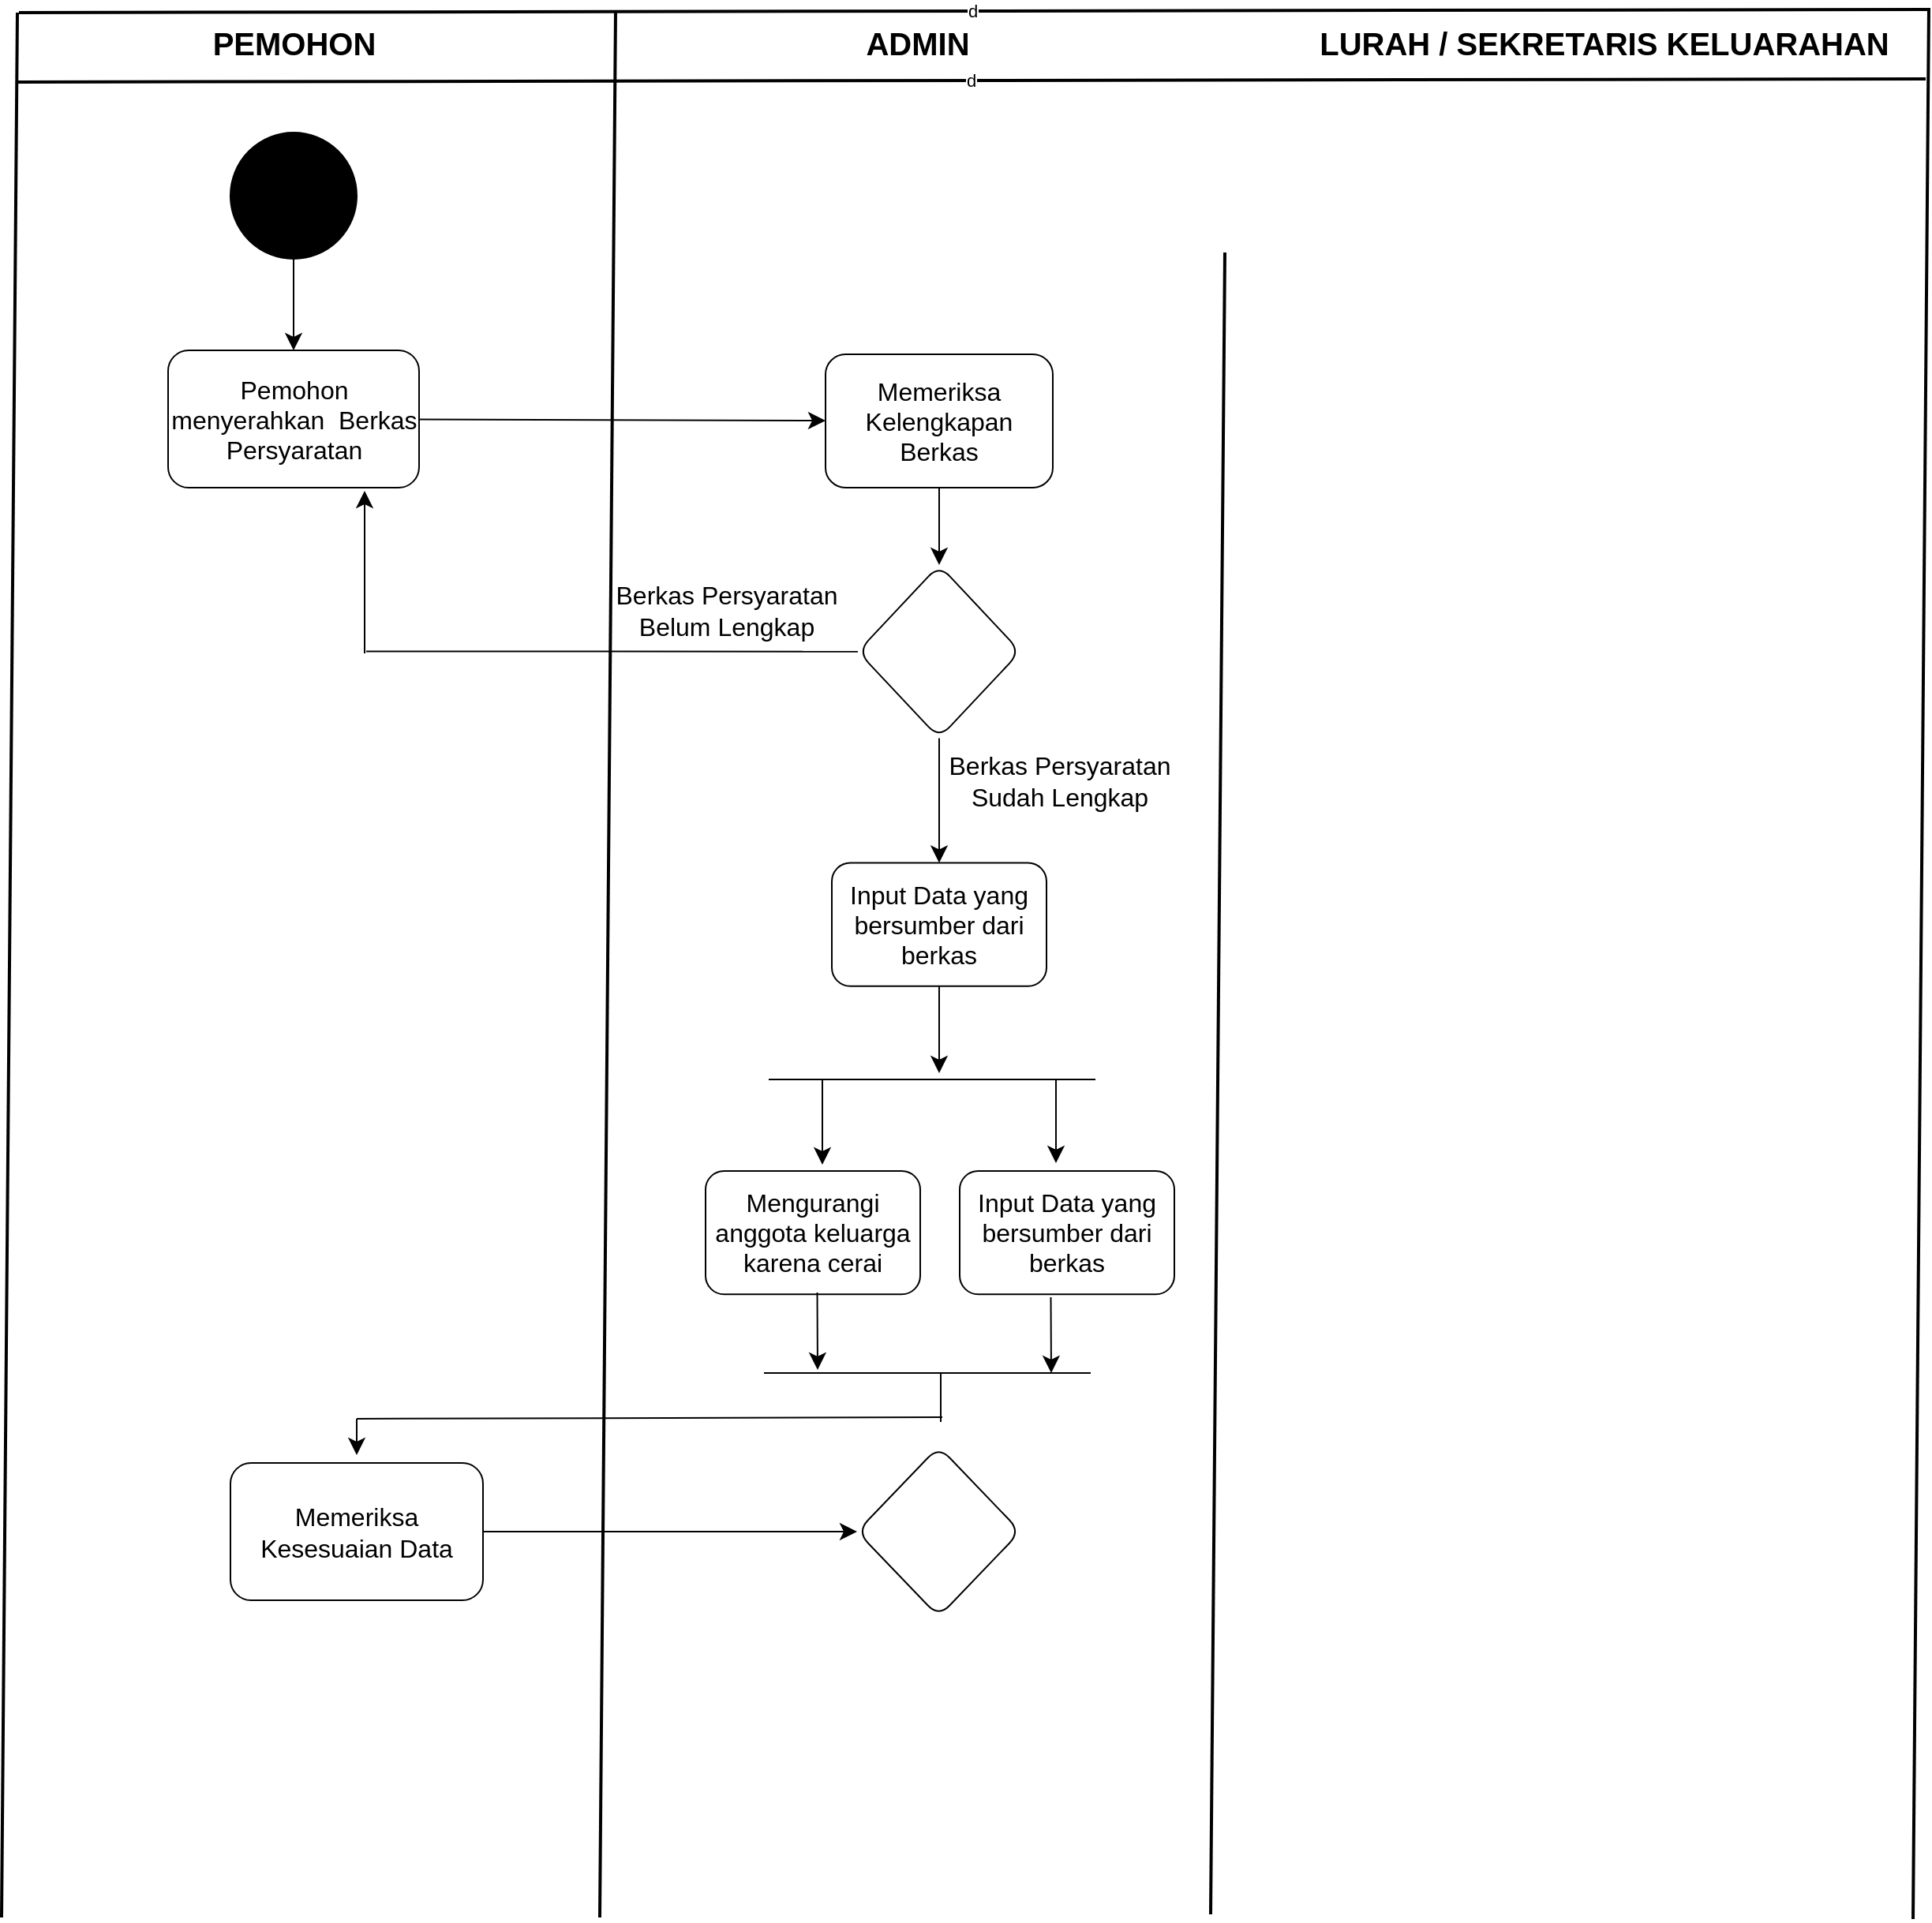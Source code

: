 <mxfile version="22.1.11" type="github">
  <diagram name="Page-1" id="O3sQxSkAA--FD9c4pEWH">
    <mxGraphModel dx="2309" dy="1020" grid="0" gridSize="10" guides="1" tooltips="1" connect="1" arrows="1" fold="1" page="0" pageScale="1" pageWidth="850" pageHeight="1100" math="0" shadow="0">
      <root>
        <mxCell id="0" />
        <mxCell id="1" parent="0" />
        <mxCell id="fYbkMAJPIWZWRn2vRfrh-7" value="d" style="endArrow=none;html=1;rounded=0;strokeColor=default;strokeWidth=2;" parent="1" edge="1">
          <mxGeometry width="50" height="50" relative="1" as="geometry">
            <mxPoint x="-102" y="77" as="sourcePoint" />
            <mxPoint x="1107" y="75" as="targetPoint" />
          </mxGeometry>
        </mxCell>
        <mxCell id="n6qhDeaBuxVyRwL_v2bB-1" value="PEMOHON" style="text;html=1;align=center;verticalAlign=middle;resizable=0;points=[];autosize=1;strokeColor=none;fillColor=none;fontSize=20;strokeWidth=2;fontStyle=1" vertex="1" parent="1">
          <mxGeometry x="11" y="78" width="121" height="36" as="geometry" />
        </mxCell>
        <mxCell id="n6qhDeaBuxVyRwL_v2bB-2" value="ADMIN" style="text;html=1;align=center;verticalAlign=middle;resizable=0;points=[];autosize=1;fontSize=20;strokeWidth=2;fontStyle=1" vertex="1" parent="1">
          <mxGeometry x="425" y="78" width="84" height="36" as="geometry" />
        </mxCell>
        <mxCell id="n6qhDeaBuxVyRwL_v2bB-3" value="LURAH / SEKRETARIS KELUARAHAN" style="text;html=1;align=center;verticalAlign=middle;resizable=0;points=[];autosize=1;strokeColor=none;fillColor=none;fontSize=20;strokeWidth=2;fontStyle=1" vertex="1" parent="1">
          <mxGeometry x="712" y="78" width="379" height="36" as="geometry" />
        </mxCell>
        <mxCell id="n6qhDeaBuxVyRwL_v2bB-4" value="d" style="endArrow=none;html=1;rounded=0;strokeColor=default;strokeWidth=2;" edge="1" parent="1">
          <mxGeometry width="50" height="50" relative="1" as="geometry">
            <mxPoint x="-103" y="121" as="sourcePoint" />
            <mxPoint x="1106" y="119" as="targetPoint" />
          </mxGeometry>
        </mxCell>
        <mxCell id="n6qhDeaBuxVyRwL_v2bB-5" value="" style="endArrow=none;html=1;rounded=0;fontSize=12;startSize=8;endSize=8;curved=1;strokeWidth=2;" edge="1" parent="1">
          <mxGeometry width="50" height="50" relative="1" as="geometry">
            <mxPoint x="-113" y="1284" as="sourcePoint" />
            <mxPoint x="-103" y="77" as="targetPoint" />
          </mxGeometry>
        </mxCell>
        <mxCell id="n6qhDeaBuxVyRwL_v2bB-6" value="" style="endArrow=none;html=1;rounded=0;fontSize=12;startSize=8;endSize=8;curved=1;strokeWidth=2;" edge="1" parent="1">
          <mxGeometry width="50" height="50" relative="1" as="geometry">
            <mxPoint x="1098" y="1285" as="sourcePoint" />
            <mxPoint x="1108" y="74" as="targetPoint" />
          </mxGeometry>
        </mxCell>
        <mxCell id="n6qhDeaBuxVyRwL_v2bB-7" value="" style="endArrow=none;html=1;rounded=0;fontSize=12;startSize=8;endSize=8;curved=1;strokeWidth=2;" edge="1" parent="1">
          <mxGeometry width="50" height="50" relative="1" as="geometry">
            <mxPoint x="266" y="1284" as="sourcePoint" />
            <mxPoint x="276" y="76" as="targetPoint" />
          </mxGeometry>
        </mxCell>
        <mxCell id="n6qhDeaBuxVyRwL_v2bB-8" value="" style="endArrow=none;html=1;rounded=0;fontSize=12;startSize=8;endSize=8;curved=1;strokeWidth=2;" edge="1" parent="1">
          <mxGeometry width="50" height="50" relative="1" as="geometry">
            <mxPoint x="653" y="1282" as="sourcePoint" />
            <mxPoint x="662" y="229" as="targetPoint" />
          </mxGeometry>
        </mxCell>
        <mxCell id="n6qhDeaBuxVyRwL_v2bB-12" style="edgeStyle=none;curved=1;rounded=0;orthogonalLoop=1;jettySize=auto;html=1;entryX=0.5;entryY=0;entryDx=0;entryDy=0;fontSize=12;startSize=8;endSize=8;" edge="1" parent="1" source="n6qhDeaBuxVyRwL_v2bB-9" target="n6qhDeaBuxVyRwL_v2bB-11">
          <mxGeometry relative="1" as="geometry" />
        </mxCell>
        <mxCell id="n6qhDeaBuxVyRwL_v2bB-9" value="" style="ellipse;whiteSpace=wrap;html=1;aspect=fixed;fontSize=16;fillColor=#000000;" vertex="1" parent="1">
          <mxGeometry x="32" y="153" width="80" height="80" as="geometry" />
        </mxCell>
        <mxCell id="n6qhDeaBuxVyRwL_v2bB-15" value="" style="edgeStyle=none;curved=1;rounded=0;orthogonalLoop=1;jettySize=auto;html=1;fontSize=12;startSize=8;endSize=8;" edge="1" parent="1" source="n6qhDeaBuxVyRwL_v2bB-11" target="n6qhDeaBuxVyRwL_v2bB-14">
          <mxGeometry relative="1" as="geometry" />
        </mxCell>
        <mxCell id="n6qhDeaBuxVyRwL_v2bB-11" value="Pemohon menyerahkan&amp;nbsp; Berkas Persyaratan" style="rounded=1;whiteSpace=wrap;html=1;fontSize=16;" vertex="1" parent="1">
          <mxGeometry x="-7.5" y="291" width="159" height="87" as="geometry" />
        </mxCell>
        <mxCell id="n6qhDeaBuxVyRwL_v2bB-20" value="" style="edgeStyle=none;curved=1;rounded=0;orthogonalLoop=1;jettySize=auto;html=1;fontSize=12;startSize=8;endSize=8;" edge="1" parent="1" source="n6qhDeaBuxVyRwL_v2bB-14" target="n6qhDeaBuxVyRwL_v2bB-19">
          <mxGeometry relative="1" as="geometry" />
        </mxCell>
        <mxCell id="n6qhDeaBuxVyRwL_v2bB-14" value="Memeriksa Kelengkapan Berkas" style="whiteSpace=wrap;html=1;fontSize=16;rounded=1;" vertex="1" parent="1">
          <mxGeometry x="409" y="293.5" width="144" height="84.5" as="geometry" />
        </mxCell>
        <mxCell id="n6qhDeaBuxVyRwL_v2bB-29" value="" style="edgeStyle=none;curved=1;rounded=0;orthogonalLoop=1;jettySize=auto;html=1;fontSize=12;startSize=8;endSize=8;" edge="1" parent="1" source="n6qhDeaBuxVyRwL_v2bB-19" target="n6qhDeaBuxVyRwL_v2bB-28">
          <mxGeometry relative="1" as="geometry" />
        </mxCell>
        <mxCell id="n6qhDeaBuxVyRwL_v2bB-19" value="" style="rhombus;whiteSpace=wrap;html=1;fontSize=16;rounded=1;" vertex="1" parent="1">
          <mxGeometry x="429.5" y="427" width="103" height="109.75" as="geometry" />
        </mxCell>
        <mxCell id="n6qhDeaBuxVyRwL_v2bB-23" value="" style="endArrow=none;html=1;rounded=0;fontSize=12;startSize=8;endSize=8;curved=1;entryX=0;entryY=0.5;entryDx=0;entryDy=0;" edge="1" parent="1" target="n6qhDeaBuxVyRwL_v2bB-19">
          <mxGeometry width="50" height="50" relative="1" as="geometry">
            <mxPoint x="118" y="481.75" as="sourcePoint" />
            <mxPoint x="430" y="481.75" as="targetPoint" />
          </mxGeometry>
        </mxCell>
        <mxCell id="n6qhDeaBuxVyRwL_v2bB-25" value="" style="endArrow=classic;html=1;rounded=0;fontSize=12;startSize=8;endSize=8;curved=1;entryX=0.612;entryY=1.023;entryDx=0;entryDy=0;entryPerimeter=0;" edge="1" parent="1">
          <mxGeometry width="50" height="50" relative="1" as="geometry">
            <mxPoint x="117" y="483" as="sourcePoint" />
            <mxPoint x="116.998" y="380.001" as="targetPoint" />
          </mxGeometry>
        </mxCell>
        <mxCell id="n6qhDeaBuxVyRwL_v2bB-26" value="&lt;div&gt;Berkas Persyaratan&lt;/div&gt;&lt;div&gt;Belum Lengkap&lt;br&gt;&lt;/div&gt;" style="text;html=1;align=center;verticalAlign=middle;resizable=0;points=[];autosize=1;strokeColor=none;fillColor=none;fontSize=16;" vertex="1" parent="1">
          <mxGeometry x="266" y="431" width="159" height="50" as="geometry" />
        </mxCell>
        <mxCell id="n6qhDeaBuxVyRwL_v2bB-33" style="edgeStyle=none;curved=1;rounded=0;orthogonalLoop=1;jettySize=auto;html=1;fontSize=12;startSize=8;endSize=8;" edge="1" parent="1" source="n6qhDeaBuxVyRwL_v2bB-28">
          <mxGeometry relative="1" as="geometry">
            <mxPoint x="481" y="749" as="targetPoint" />
          </mxGeometry>
        </mxCell>
        <mxCell id="n6qhDeaBuxVyRwL_v2bB-28" value="Input Data yang bersumber dari berkas " style="whiteSpace=wrap;html=1;fontSize=16;rounded=1;" vertex="1" parent="1">
          <mxGeometry x="413" y="615.75" width="136" height="78.13" as="geometry" />
        </mxCell>
        <mxCell id="n6qhDeaBuxVyRwL_v2bB-30" value="&lt;div&gt;Berkas Persyaratan&lt;/div&gt;&lt;div&gt;Sudah Lengkap&lt;br&gt;&lt;/div&gt;" style="text;html=1;align=center;verticalAlign=middle;resizable=0;points=[];autosize=1;strokeColor=none;fillColor=none;fontSize=16;" vertex="1" parent="1">
          <mxGeometry x="477" y="539" width="159" height="50" as="geometry" />
        </mxCell>
        <mxCell id="n6qhDeaBuxVyRwL_v2bB-32" value="" style="endArrow=none;html=1;rounded=0;fontSize=12;startSize=8;endSize=8;curved=1;" edge="1" parent="1">
          <mxGeometry width="50" height="50" relative="1" as="geometry">
            <mxPoint x="373" y="753" as="sourcePoint" />
            <mxPoint x="580" y="753" as="targetPoint" />
          </mxGeometry>
        </mxCell>
        <mxCell id="n6qhDeaBuxVyRwL_v2bB-34" value="" style="endArrow=classic;html=1;rounded=0;fontSize=12;startSize=8;endSize=8;curved=1;" edge="1" parent="1">
          <mxGeometry width="50" height="50" relative="1" as="geometry">
            <mxPoint x="407" y="753" as="sourcePoint" />
            <mxPoint x="407" y="807" as="targetPoint" />
          </mxGeometry>
        </mxCell>
        <mxCell id="n6qhDeaBuxVyRwL_v2bB-35" value="" style="endArrow=classic;html=1;rounded=0;fontSize=12;startSize=8;endSize=8;curved=1;" edge="1" parent="1">
          <mxGeometry width="50" height="50" relative="1" as="geometry">
            <mxPoint x="555" y="753" as="sourcePoint" />
            <mxPoint x="555" y="806" as="targetPoint" />
          </mxGeometry>
        </mxCell>
        <mxCell id="n6qhDeaBuxVyRwL_v2bB-36" value="Mengurangi anggota keluarga karena cerai" style="whiteSpace=wrap;html=1;fontSize=16;rounded=1;" vertex="1" parent="1">
          <mxGeometry x="333" y="811" width="136" height="78.13" as="geometry" />
        </mxCell>
        <mxCell id="n6qhDeaBuxVyRwL_v2bB-37" value="Input Data yang bersumber dari berkas " style="whiteSpace=wrap;html=1;fontSize=16;rounded=1;" vertex="1" parent="1">
          <mxGeometry x="494" y="811" width="136" height="78.13" as="geometry" />
        </mxCell>
        <mxCell id="n6qhDeaBuxVyRwL_v2bB-38" value="" style="endArrow=none;html=1;rounded=0;fontSize=12;startSize=8;endSize=8;curved=1;" edge="1" parent="1">
          <mxGeometry width="50" height="50" relative="1" as="geometry">
            <mxPoint x="370" y="939" as="sourcePoint" />
            <mxPoint x="577" y="939" as="targetPoint" />
          </mxGeometry>
        </mxCell>
        <mxCell id="n6qhDeaBuxVyRwL_v2bB-40" value="" style="endArrow=classic;html=1;rounded=0;fontSize=12;startSize=8;endSize=8;curved=1;" edge="1" parent="1">
          <mxGeometry width="50" height="50" relative="1" as="geometry">
            <mxPoint x="403.75" y="888" as="sourcePoint" />
            <mxPoint x="404" y="937" as="targetPoint" />
          </mxGeometry>
        </mxCell>
        <mxCell id="n6qhDeaBuxVyRwL_v2bB-41" value="" style="endArrow=classic;html=1;rounded=0;fontSize=12;startSize=8;endSize=8;curved=1;" edge="1" parent="1">
          <mxGeometry width="50" height="50" relative="1" as="geometry">
            <mxPoint x="551.75" y="891" as="sourcePoint" />
            <mxPoint x="552" y="939" as="targetPoint" />
          </mxGeometry>
        </mxCell>
        <mxCell id="n6qhDeaBuxVyRwL_v2bB-43" value="" style="endArrow=none;html=1;rounded=0;fontSize=12;startSize=8;endSize=8;curved=1;" edge="1" parent="1">
          <mxGeometry width="50" height="50" relative="1" as="geometry">
            <mxPoint x="482" y="970" as="sourcePoint" />
            <mxPoint x="482" y="939" as="targetPoint" />
          </mxGeometry>
        </mxCell>
        <mxCell id="n6qhDeaBuxVyRwL_v2bB-44" value="" style="endArrow=none;html=1;rounded=0;fontSize=12;startSize=8;endSize=8;curved=1;" edge="1" parent="1">
          <mxGeometry width="50" height="50" relative="1" as="geometry">
            <mxPoint x="112" y="968" as="sourcePoint" />
            <mxPoint x="483" y="967" as="targetPoint" />
          </mxGeometry>
        </mxCell>
        <mxCell id="n6qhDeaBuxVyRwL_v2bB-45" value="" style="endArrow=classic;html=1;rounded=0;fontSize=12;startSize=8;endSize=8;curved=1;" edge="1" parent="1">
          <mxGeometry width="50" height="50" relative="1" as="geometry">
            <mxPoint x="112" y="968" as="sourcePoint" />
            <mxPoint x="112" y="991" as="targetPoint" />
          </mxGeometry>
        </mxCell>
        <mxCell id="n6qhDeaBuxVyRwL_v2bB-48" value="" style="edgeStyle=none;curved=1;rounded=0;orthogonalLoop=1;jettySize=auto;html=1;fontSize=12;startSize=8;endSize=8;" edge="1" parent="1" source="n6qhDeaBuxVyRwL_v2bB-46" target="n6qhDeaBuxVyRwL_v2bB-47">
          <mxGeometry relative="1" as="geometry" />
        </mxCell>
        <mxCell id="n6qhDeaBuxVyRwL_v2bB-46" value="Memeriksa Kesesuaian Data " style="rounded=1;whiteSpace=wrap;html=1;fontSize=16;" vertex="1" parent="1">
          <mxGeometry x="32" y="996" width="160" height="87" as="geometry" />
        </mxCell>
        <mxCell id="n6qhDeaBuxVyRwL_v2bB-47" value="" style="rhombus;whiteSpace=wrap;html=1;fontSize=16;rounded=1;" vertex="1" parent="1">
          <mxGeometry x="429" y="985.5" width="103.5" height="108" as="geometry" />
        </mxCell>
      </root>
    </mxGraphModel>
  </diagram>
</mxfile>
